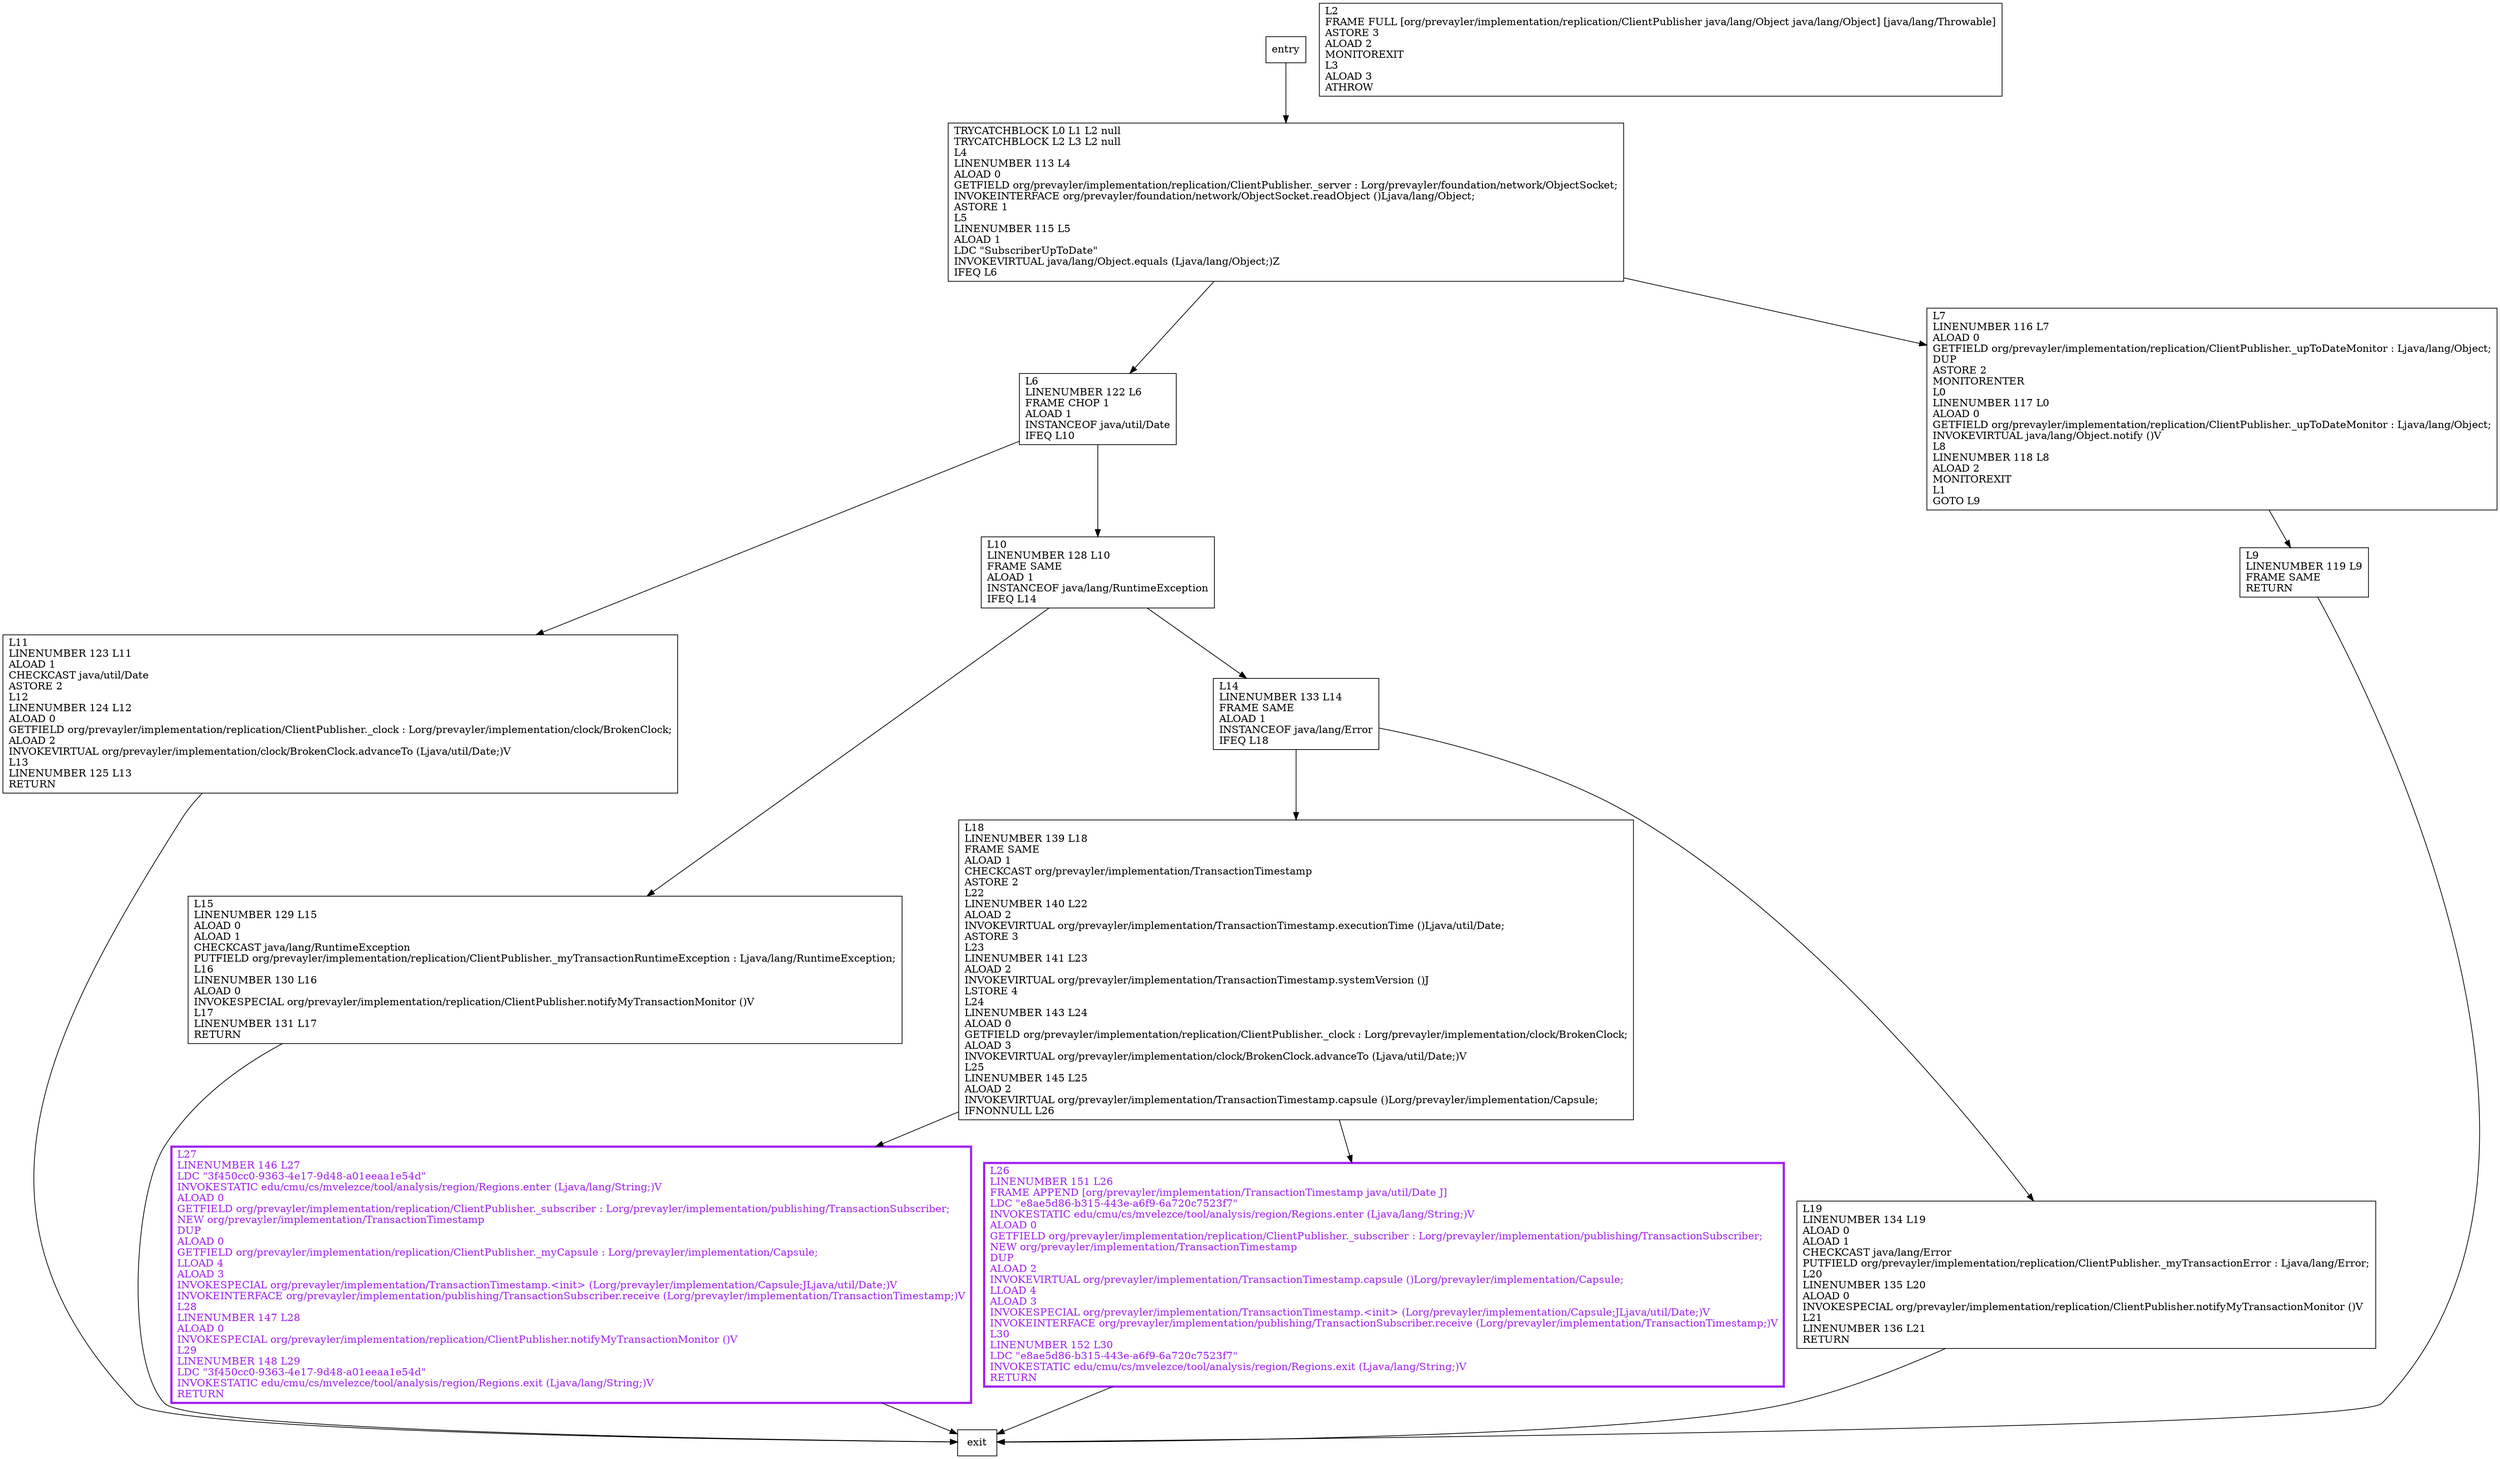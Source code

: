 digraph receiveTransactionFromServer {
node [shape=record];
507675674 [label="L11\lLINENUMBER 123 L11\lALOAD 1\lCHECKCAST java/util/Date\lASTORE 2\lL12\lLINENUMBER 124 L12\lALOAD 0\lGETFIELD org/prevayler/implementation/replication/ClientPublisher._clock : Lorg/prevayler/implementation/clock/BrokenClock;\lALOAD 2\lINVOKEVIRTUAL org/prevayler/implementation/clock/BrokenClock.advanceTo (Ljava/util/Date;)V\lL13\lLINENUMBER 125 L13\lRETURN\l"];
304234283 [label="L10\lLINENUMBER 128 L10\lFRAME SAME\lALOAD 1\lINSTANCEOF java/lang/RuntimeException\lIFEQ L14\l"];
1769512940 [label="TRYCATCHBLOCK L0 L1 L2 null\lTRYCATCHBLOCK L2 L3 L2 null\lL4\lLINENUMBER 113 L4\lALOAD 0\lGETFIELD org/prevayler/implementation/replication/ClientPublisher._server : Lorg/prevayler/foundation/network/ObjectSocket;\lINVOKEINTERFACE org/prevayler/foundation/network/ObjectSocket.readObject ()Ljava/lang/Object;\lASTORE 1\lL5\lLINENUMBER 115 L5\lALOAD 1\lLDC \"SubscriberUpToDate\"\lINVOKEVIRTUAL java/lang/Object.equals (Ljava/lang/Object;)Z\lIFEQ L6\l"];
1335943526 [label="L6\lLINENUMBER 122 L6\lFRAME CHOP 1\lALOAD 1\lINSTANCEOF java/util/Date\lIFEQ L10\l"];
1612814898 [label="L15\lLINENUMBER 129 L15\lALOAD 0\lALOAD 1\lCHECKCAST java/lang/RuntimeException\lPUTFIELD org/prevayler/implementation/replication/ClientPublisher._myTransactionRuntimeException : Ljava/lang/RuntimeException;\lL16\lLINENUMBER 130 L16\lALOAD 0\lINVOKESPECIAL org/prevayler/implementation/replication/ClientPublisher.notifyMyTransactionMonitor ()V\lL17\lLINENUMBER 131 L17\lRETURN\l"];
2011904058 [label="L9\lLINENUMBER 119 L9\lFRAME SAME\lRETURN\l"];
1668885114 [label="L18\lLINENUMBER 139 L18\lFRAME SAME\lALOAD 1\lCHECKCAST org/prevayler/implementation/TransactionTimestamp\lASTORE 2\lL22\lLINENUMBER 140 L22\lALOAD 2\lINVOKEVIRTUAL org/prevayler/implementation/TransactionTimestamp.executionTime ()Ljava/util/Date;\lASTORE 3\lL23\lLINENUMBER 141 L23\lALOAD 2\lINVOKEVIRTUAL org/prevayler/implementation/TransactionTimestamp.systemVersion ()J\lLSTORE 4\lL24\lLINENUMBER 143 L24\lALOAD 0\lGETFIELD org/prevayler/implementation/replication/ClientPublisher._clock : Lorg/prevayler/implementation/clock/BrokenClock;\lALOAD 3\lINVOKEVIRTUAL org/prevayler/implementation/clock/BrokenClock.advanceTo (Ljava/util/Date;)V\lL25\lLINENUMBER 145 L25\lALOAD 2\lINVOKEVIRTUAL org/prevayler/implementation/TransactionTimestamp.capsule ()Lorg/prevayler/implementation/Capsule;\lIFNONNULL L26\l"];
1762721883 [label="L19\lLINENUMBER 134 L19\lALOAD 0\lALOAD 1\lCHECKCAST java/lang/Error\lPUTFIELD org/prevayler/implementation/replication/ClientPublisher._myTransactionError : Ljava/lang/Error;\lL20\lLINENUMBER 135 L20\lALOAD 0\lINVOKESPECIAL org/prevayler/implementation/replication/ClientPublisher.notifyMyTransactionMonitor ()V\lL21\lLINENUMBER 136 L21\lRETURN\l"];
583386416 [label="L7\lLINENUMBER 116 L7\lALOAD 0\lGETFIELD org/prevayler/implementation/replication/ClientPublisher._upToDateMonitor : Ljava/lang/Object;\lDUP\lASTORE 2\lMONITORENTER\lL0\lLINENUMBER 117 L0\lALOAD 0\lGETFIELD org/prevayler/implementation/replication/ClientPublisher._upToDateMonitor : Ljava/lang/Object;\lINVOKEVIRTUAL java/lang/Object.notify ()V\lL8\lLINENUMBER 118 L8\lALOAD 2\lMONITOREXIT\lL1\lGOTO L9\l"];
1514229460 [label="L2\lFRAME FULL [org/prevayler/implementation/replication/ClientPublisher java/lang/Object java/lang/Object] [java/lang/Throwable]\lASTORE 3\lALOAD 2\lMONITOREXIT\lL3\lALOAD 3\lATHROW\l"];
132239723 [label="L27\lLINENUMBER 146 L27\lLDC \"3f450cc0-9363-4e17-9d48-a01eeaa1e54d\"\lINVOKESTATIC edu/cmu/cs/mvelezce/tool/analysis/region/Regions.enter (Ljava/lang/String;)V\lALOAD 0\lGETFIELD org/prevayler/implementation/replication/ClientPublisher._subscriber : Lorg/prevayler/implementation/publishing/TransactionSubscriber;\lNEW org/prevayler/implementation/TransactionTimestamp\lDUP\lALOAD 0\lGETFIELD org/prevayler/implementation/replication/ClientPublisher._myCapsule : Lorg/prevayler/implementation/Capsule;\lLLOAD 4\lALOAD 3\lINVOKESPECIAL org/prevayler/implementation/TransactionTimestamp.\<init\> (Lorg/prevayler/implementation/Capsule;JLjava/util/Date;)V\lINVOKEINTERFACE org/prevayler/implementation/publishing/TransactionSubscriber.receive (Lorg/prevayler/implementation/TransactionTimestamp;)V\lL28\lLINENUMBER 147 L28\lALOAD 0\lINVOKESPECIAL org/prevayler/implementation/replication/ClientPublisher.notifyMyTransactionMonitor ()V\lL29\lLINENUMBER 148 L29\lLDC \"3f450cc0-9363-4e17-9d48-a01eeaa1e54d\"\lINVOKESTATIC edu/cmu/cs/mvelezce/tool/analysis/region/Regions.exit (Ljava/lang/String;)V\lRETURN\l"];
809911552 [label="L14\lLINENUMBER 133 L14\lFRAME SAME\lALOAD 1\lINSTANCEOF java/lang/Error\lIFEQ L18\l"];
1803367996 [label="L26\lLINENUMBER 151 L26\lFRAME APPEND [org/prevayler/implementation/TransactionTimestamp java/util/Date J]\lLDC \"e8ae5d86-b315-443e-a6f9-6a720c7523f7\"\lINVOKESTATIC edu/cmu/cs/mvelezce/tool/analysis/region/Regions.enter (Ljava/lang/String;)V\lALOAD 0\lGETFIELD org/prevayler/implementation/replication/ClientPublisher._subscriber : Lorg/prevayler/implementation/publishing/TransactionSubscriber;\lNEW org/prevayler/implementation/TransactionTimestamp\lDUP\lALOAD 2\lINVOKEVIRTUAL org/prevayler/implementation/TransactionTimestamp.capsule ()Lorg/prevayler/implementation/Capsule;\lLLOAD 4\lALOAD 3\lINVOKESPECIAL org/prevayler/implementation/TransactionTimestamp.\<init\> (Lorg/prevayler/implementation/Capsule;JLjava/util/Date;)V\lINVOKEINTERFACE org/prevayler/implementation/publishing/TransactionSubscriber.receive (Lorg/prevayler/implementation/TransactionTimestamp;)V\lL30\lLINENUMBER 152 L30\lLDC \"e8ae5d86-b315-443e-a6f9-6a720c7523f7\"\lINVOKESTATIC edu/cmu/cs/mvelezce/tool/analysis/region/Regions.exit (Ljava/lang/String;)V\lRETURN\l"];
entry;
exit;
507675674 -> exit;
304234283 -> 809911552;
304234283 -> 1612814898;
1769512940 -> 583386416;
1769512940 -> 1335943526;
1335943526 -> 507675674;
1335943526 -> 304234283;
1612814898 -> exit;
2011904058 -> exit;
entry -> 1769512940;
1668885114 -> 132239723;
1668885114 -> 1803367996;
1762721883 -> exit;
583386416 -> 2011904058;
132239723 -> exit;
809911552 -> 1668885114;
809911552 -> 1762721883;
1803367996 -> exit;
132239723[fontcolor="purple", penwidth=3, color="purple"];
1803367996[fontcolor="purple", penwidth=3, color="purple"];
}
